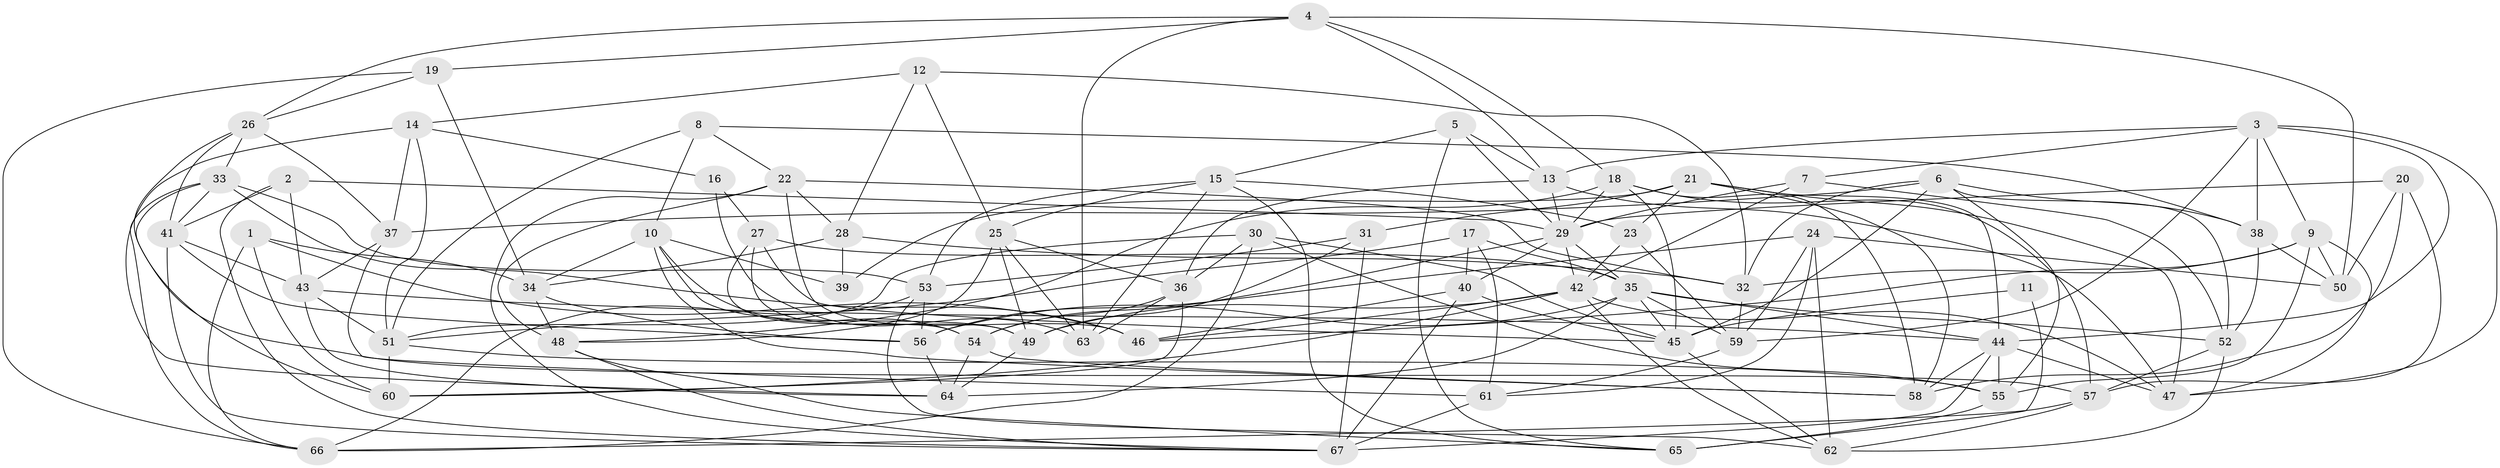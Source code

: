 // original degree distribution, {4: 1.0}
// Generated by graph-tools (version 1.1) at 2025/03/03/09/25 03:03:07]
// undirected, 67 vertices, 187 edges
graph export_dot {
graph [start="1"]
  node [color=gray90,style=filled];
  1;
  2;
  3;
  4;
  5;
  6;
  7;
  8;
  9;
  10;
  11;
  12;
  13;
  14;
  15;
  16;
  17;
  18;
  19;
  20;
  21;
  22;
  23;
  24;
  25;
  26;
  27;
  28;
  29;
  30;
  31;
  32;
  33;
  34;
  35;
  36;
  37;
  38;
  39;
  40;
  41;
  42;
  43;
  44;
  45;
  46;
  47;
  48;
  49;
  50;
  51;
  52;
  53;
  54;
  55;
  56;
  57;
  58;
  59;
  60;
  61;
  62;
  63;
  64;
  65;
  66;
  67;
  1 -- 34 [weight=1.0];
  1 -- 46 [weight=1.0];
  1 -- 60 [weight=1.0];
  1 -- 66 [weight=1.0];
  2 -- 29 [weight=1.0];
  2 -- 41 [weight=1.0];
  2 -- 43 [weight=1.0];
  2 -- 67 [weight=1.0];
  3 -- 7 [weight=1.0];
  3 -- 9 [weight=1.0];
  3 -- 13 [weight=1.0];
  3 -- 38 [weight=2.0];
  3 -- 44 [weight=1.0];
  3 -- 47 [weight=1.0];
  3 -- 59 [weight=1.0];
  4 -- 13 [weight=1.0];
  4 -- 18 [weight=1.0];
  4 -- 19 [weight=1.0];
  4 -- 26 [weight=1.0];
  4 -- 50 [weight=1.0];
  4 -- 63 [weight=1.0];
  5 -- 13 [weight=1.0];
  5 -- 15 [weight=1.0];
  5 -- 29 [weight=1.0];
  5 -- 65 [weight=1.0];
  6 -- 32 [weight=1.0];
  6 -- 37 [weight=1.0];
  6 -- 38 [weight=1.0];
  6 -- 45 [weight=1.0];
  6 -- 52 [weight=1.0];
  6 -- 55 [weight=1.0];
  7 -- 29 [weight=1.0];
  7 -- 42 [weight=1.0];
  7 -- 52 [weight=1.0];
  8 -- 10 [weight=1.0];
  8 -- 22 [weight=1.0];
  8 -- 38 [weight=1.0];
  8 -- 51 [weight=1.0];
  9 -- 32 [weight=1.0];
  9 -- 46 [weight=1.0];
  9 -- 47 [weight=1.0];
  9 -- 50 [weight=1.0];
  9 -- 55 [weight=1.0];
  10 -- 34 [weight=1.0];
  10 -- 39 [weight=1.0];
  10 -- 49 [weight=1.0];
  10 -- 54 [weight=1.0];
  10 -- 58 [weight=1.0];
  11 -- 45 [weight=2.0];
  11 -- 65 [weight=2.0];
  12 -- 14 [weight=1.0];
  12 -- 25 [weight=1.0];
  12 -- 28 [weight=1.0];
  12 -- 32 [weight=1.0];
  13 -- 29 [weight=1.0];
  13 -- 36 [weight=1.0];
  13 -- 47 [weight=1.0];
  14 -- 16 [weight=1.0];
  14 -- 37 [weight=2.0];
  14 -- 51 [weight=1.0];
  14 -- 64 [weight=1.0];
  15 -- 23 [weight=1.0];
  15 -- 25 [weight=1.0];
  15 -- 53 [weight=1.0];
  15 -- 63 [weight=1.0];
  15 -- 65 [weight=1.0];
  16 -- 27 [weight=1.0];
  16 -- 63 [weight=2.0];
  17 -- 35 [weight=1.0];
  17 -- 40 [weight=1.0];
  17 -- 51 [weight=1.0];
  17 -- 61 [weight=1.0];
  18 -- 29 [weight=1.0];
  18 -- 45 [weight=1.0];
  18 -- 48 [weight=1.0];
  18 -- 57 [weight=1.0];
  18 -- 58 [weight=1.0];
  19 -- 26 [weight=1.0];
  19 -- 34 [weight=1.0];
  19 -- 66 [weight=1.0];
  20 -- 29 [weight=1.0];
  20 -- 50 [weight=1.0];
  20 -- 57 [weight=1.0];
  20 -- 58 [weight=1.0];
  21 -- 23 [weight=1.0];
  21 -- 31 [weight=1.0];
  21 -- 39 [weight=1.0];
  21 -- 44 [weight=1.0];
  21 -- 47 [weight=1.0];
  21 -- 58 [weight=1.0];
  22 -- 28 [weight=1.0];
  22 -- 32 [weight=1.0];
  22 -- 46 [weight=1.0];
  22 -- 48 [weight=1.0];
  22 -- 67 [weight=1.0];
  23 -- 42 [weight=1.0];
  23 -- 59 [weight=1.0];
  24 -- 50 [weight=2.0];
  24 -- 56 [weight=1.0];
  24 -- 59 [weight=1.0];
  24 -- 61 [weight=1.0];
  24 -- 62 [weight=1.0];
  25 -- 36 [weight=1.0];
  25 -- 48 [weight=1.0];
  25 -- 49 [weight=1.0];
  25 -- 63 [weight=1.0];
  26 -- 33 [weight=1.0];
  26 -- 37 [weight=1.0];
  26 -- 41 [weight=1.0];
  26 -- 57 [weight=1.0];
  27 -- 35 [weight=2.0];
  27 -- 45 [weight=1.0];
  27 -- 49 [weight=1.0];
  27 -- 54 [weight=1.0];
  28 -- 32 [weight=1.0];
  28 -- 34 [weight=1.0];
  28 -- 39 [weight=2.0];
  29 -- 35 [weight=1.0];
  29 -- 40 [weight=1.0];
  29 -- 42 [weight=1.0];
  29 -- 54 [weight=1.0];
  30 -- 36 [weight=1.0];
  30 -- 45 [weight=2.0];
  30 -- 51 [weight=1.0];
  30 -- 55 [weight=1.0];
  30 -- 66 [weight=1.0];
  31 -- 49 [weight=1.0];
  31 -- 53 [weight=1.0];
  31 -- 67 [weight=1.0];
  32 -- 59 [weight=1.0];
  33 -- 41 [weight=1.0];
  33 -- 46 [weight=1.0];
  33 -- 53 [weight=1.0];
  33 -- 60 [weight=1.0];
  33 -- 66 [weight=1.0];
  34 -- 48 [weight=1.0];
  34 -- 56 [weight=1.0];
  35 -- 44 [weight=1.0];
  35 -- 45 [weight=1.0];
  35 -- 52 [weight=1.0];
  35 -- 56 [weight=1.0];
  35 -- 59 [weight=1.0];
  35 -- 64 [weight=1.0];
  36 -- 54 [weight=1.0];
  36 -- 60 [weight=1.0];
  36 -- 63 [weight=1.0];
  37 -- 43 [weight=1.0];
  37 -- 61 [weight=1.0];
  38 -- 50 [weight=1.0];
  38 -- 52 [weight=1.0];
  40 -- 45 [weight=1.0];
  40 -- 46 [weight=1.0];
  40 -- 67 [weight=2.0];
  41 -- 43 [weight=1.0];
  41 -- 56 [weight=1.0];
  41 -- 67 [weight=1.0];
  42 -- 46 [weight=1.0];
  42 -- 47 [weight=1.0];
  42 -- 49 [weight=1.0];
  42 -- 60 [weight=1.0];
  42 -- 62 [weight=1.0];
  43 -- 44 [weight=1.0];
  43 -- 51 [weight=1.0];
  43 -- 64 [weight=1.0];
  44 -- 47 [weight=1.0];
  44 -- 55 [weight=1.0];
  44 -- 58 [weight=1.0];
  44 -- 67 [weight=1.0];
  45 -- 62 [weight=1.0];
  48 -- 65 [weight=1.0];
  48 -- 67 [weight=1.0];
  49 -- 64 [weight=1.0];
  51 -- 55 [weight=1.0];
  51 -- 60 [weight=2.0];
  52 -- 57 [weight=1.0];
  52 -- 62 [weight=1.0];
  53 -- 56 [weight=1.0];
  53 -- 62 [weight=1.0];
  53 -- 66 [weight=1.0];
  54 -- 58 [weight=1.0];
  54 -- 64 [weight=1.0];
  55 -- 65 [weight=1.0];
  56 -- 64 [weight=1.0];
  57 -- 62 [weight=1.0];
  57 -- 66 [weight=1.0];
  59 -- 61 [weight=1.0];
  61 -- 67 [weight=2.0];
}
